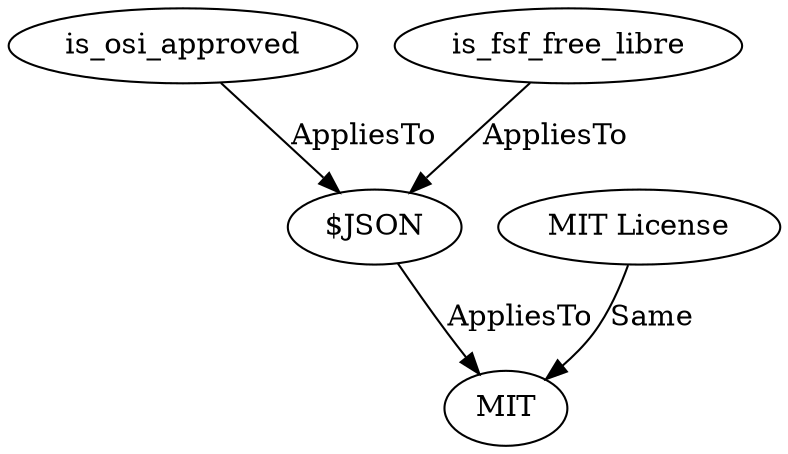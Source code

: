 digraph {
    3 [ label = "is_osi_approved" ]
    13 [ label = "is_fsf_free_libre" ]
    870 [ label = "MIT" ]
    871 [ label = "MIT License" ]
    872 [ label = "$JSON" ]
    871 -> 870 [ label = "Same" ]
    872 -> 870 [ label = "AppliesTo" ]
    13 -> 872 [ label = "AppliesTo" ]
    3 -> 872 [ label = "AppliesTo" ]
}

